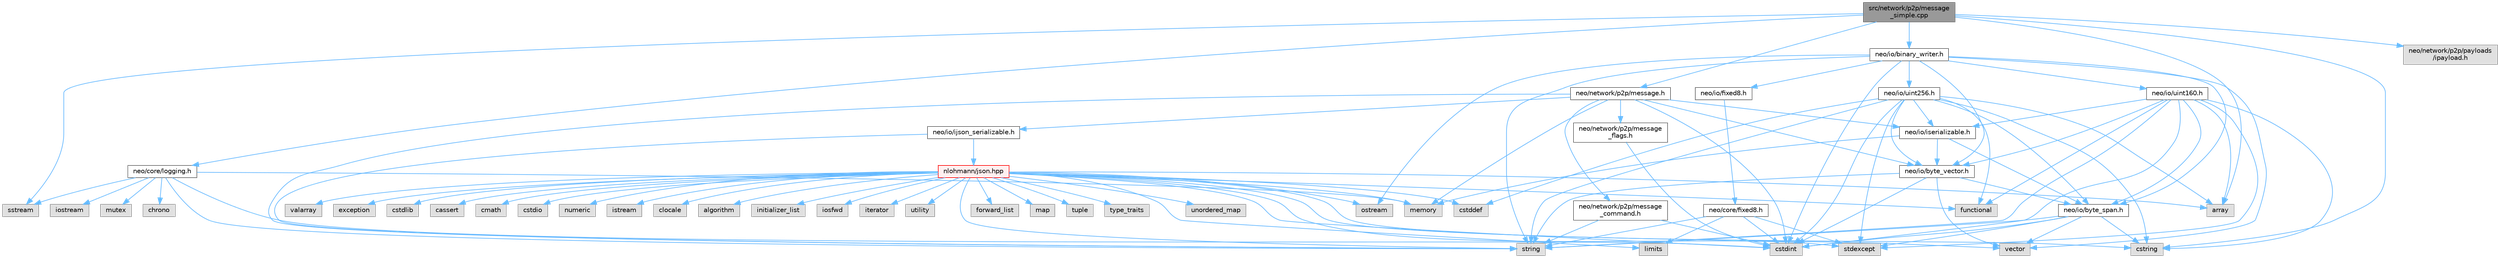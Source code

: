 digraph "src/network/p2p/message_simple.cpp"
{
 // LATEX_PDF_SIZE
  bgcolor="transparent";
  edge [fontname=Helvetica,fontsize=10,labelfontname=Helvetica,labelfontsize=10];
  node [fontname=Helvetica,fontsize=10,shape=box,height=0.2,width=0.4];
  Node1 [id="Node000001",label="src/network/p2p/message\l_simple.cpp",height=0.2,width=0.4,color="gray40", fillcolor="grey60", style="filled", fontcolor="black",tooltip=" "];
  Node1 -> Node2 [id="edge103_Node000001_Node000002",color="steelblue1",style="solid",tooltip=" "];
  Node2 [id="Node000002",label="neo/core/logging.h",height=0.2,width=0.4,color="grey40", fillcolor="white", style="filled",URL="$core_2logging_8h.html",tooltip=" "];
  Node2 -> Node3 [id="edge104_Node000002_Node000003",color="steelblue1",style="solid",tooltip=" "];
  Node3 [id="Node000003",label="chrono",height=0.2,width=0.4,color="grey60", fillcolor="#E0E0E0", style="filled",tooltip=" "];
  Node2 -> Node4 [id="edge105_Node000002_Node000004",color="steelblue1",style="solid",tooltip=" "];
  Node4 [id="Node000004",label="cstdint",height=0.2,width=0.4,color="grey60", fillcolor="#E0E0E0", style="filled",tooltip=" "];
  Node2 -> Node5 [id="edge106_Node000002_Node000005",color="steelblue1",style="solid",tooltip=" "];
  Node5 [id="Node000005",label="memory",height=0.2,width=0.4,color="grey60", fillcolor="#E0E0E0", style="filled",tooltip=" "];
  Node2 -> Node6 [id="edge107_Node000002_Node000006",color="steelblue1",style="solid",tooltip=" "];
  Node6 [id="Node000006",label="sstream",height=0.2,width=0.4,color="grey60", fillcolor="#E0E0E0", style="filled",tooltip=" "];
  Node2 -> Node7 [id="edge108_Node000002_Node000007",color="steelblue1",style="solid",tooltip=" "];
  Node7 [id="Node000007",label="string",height=0.2,width=0.4,color="grey60", fillcolor="#E0E0E0", style="filled",tooltip=" "];
  Node2 -> Node8 [id="edge109_Node000002_Node000008",color="steelblue1",style="solid",tooltip=" "];
  Node8 [id="Node000008",label="iostream",height=0.2,width=0.4,color="grey60", fillcolor="#E0E0E0", style="filled",tooltip=" "];
  Node2 -> Node9 [id="edge110_Node000002_Node000009",color="steelblue1",style="solid",tooltip=" "];
  Node9 [id="Node000009",label="mutex",height=0.2,width=0.4,color="grey60", fillcolor="#E0E0E0", style="filled",tooltip=" "];
  Node1 -> Node10 [id="edge111_Node000001_Node000010",color="steelblue1",style="solid",tooltip=" "];
  Node10 [id="Node000010",label="neo/io/binary_writer.h",height=0.2,width=0.4,color="grey40", fillcolor="white", style="filled",URL="$binary__writer_8h.html",tooltip=" "];
  Node10 -> Node11 [id="edge112_Node000010_Node000011",color="steelblue1",style="solid",tooltip=" "];
  Node11 [id="Node000011",label="neo/io/byte_span.h",height=0.2,width=0.4,color="grey40", fillcolor="white", style="filled",URL="$io_2byte__span_8h.html",tooltip=" "];
  Node11 -> Node4 [id="edge113_Node000011_Node000004",color="steelblue1",style="solid",tooltip=" "];
  Node11 -> Node12 [id="edge114_Node000011_Node000012",color="steelblue1",style="solid",tooltip=" "];
  Node12 [id="Node000012",label="cstring",height=0.2,width=0.4,color="grey60", fillcolor="#E0E0E0", style="filled",tooltip=" "];
  Node11 -> Node13 [id="edge115_Node000011_Node000013",color="steelblue1",style="solid",tooltip=" "];
  Node13 [id="Node000013",label="stdexcept",height=0.2,width=0.4,color="grey60", fillcolor="#E0E0E0", style="filled",tooltip=" "];
  Node11 -> Node7 [id="edge116_Node000011_Node000007",color="steelblue1",style="solid",tooltip=" "];
  Node11 -> Node14 [id="edge117_Node000011_Node000014",color="steelblue1",style="solid",tooltip=" "];
  Node14 [id="Node000014",label="vector",height=0.2,width=0.4,color="grey60", fillcolor="#E0E0E0", style="filled",tooltip=" "];
  Node10 -> Node15 [id="edge118_Node000010_Node000015",color="steelblue1",style="solid",tooltip=" "];
  Node15 [id="Node000015",label="neo/io/byte_vector.h",height=0.2,width=0.4,color="grey40", fillcolor="white", style="filled",URL="$io_2byte__vector_8h.html",tooltip=" "];
  Node15 -> Node11 [id="edge119_Node000015_Node000011",color="steelblue1",style="solid",tooltip=" "];
  Node15 -> Node4 [id="edge120_Node000015_Node000004",color="steelblue1",style="solid",tooltip=" "];
  Node15 -> Node7 [id="edge121_Node000015_Node000007",color="steelblue1",style="solid",tooltip=" "];
  Node15 -> Node14 [id="edge122_Node000015_Node000014",color="steelblue1",style="solid",tooltip=" "];
  Node10 -> Node16 [id="edge123_Node000010_Node000016",color="steelblue1",style="solid",tooltip=" "];
  Node16 [id="Node000016",label="neo/io/fixed8.h",height=0.2,width=0.4,color="grey40", fillcolor="white", style="filled",URL="$io_2fixed8_8h.html",tooltip=" "];
  Node16 -> Node17 [id="edge124_Node000016_Node000017",color="steelblue1",style="solid",tooltip=" "];
  Node17 [id="Node000017",label="neo/core/fixed8.h",height=0.2,width=0.4,color="grey40", fillcolor="white", style="filled",URL="$core_2fixed8_8h.html",tooltip=" "];
  Node17 -> Node4 [id="edge125_Node000017_Node000004",color="steelblue1",style="solid",tooltip=" "];
  Node17 -> Node18 [id="edge126_Node000017_Node000018",color="steelblue1",style="solid",tooltip=" "];
  Node18 [id="Node000018",label="limits",height=0.2,width=0.4,color="grey60", fillcolor="#E0E0E0", style="filled",tooltip=" "];
  Node17 -> Node13 [id="edge127_Node000017_Node000013",color="steelblue1",style="solid",tooltip=" "];
  Node17 -> Node7 [id="edge128_Node000017_Node000007",color="steelblue1",style="solid",tooltip=" "];
  Node10 -> Node19 [id="edge129_Node000010_Node000019",color="steelblue1",style="solid",tooltip=" "];
  Node19 [id="Node000019",label="neo/io/uint160.h",height=0.2,width=0.4,color="grey40", fillcolor="white", style="filled",URL="$uint160_8h.html",tooltip=" "];
  Node19 -> Node11 [id="edge130_Node000019_Node000011",color="steelblue1",style="solid",tooltip=" "];
  Node19 -> Node15 [id="edge131_Node000019_Node000015",color="steelblue1",style="solid",tooltip=" "];
  Node19 -> Node20 [id="edge132_Node000019_Node000020",color="steelblue1",style="solid",tooltip=" "];
  Node20 [id="Node000020",label="neo/io/iserializable.h",height=0.2,width=0.4,color="grey40", fillcolor="white", style="filled",URL="$iserializable_8h.html",tooltip=" "];
  Node20 -> Node11 [id="edge133_Node000020_Node000011",color="steelblue1",style="solid",tooltip=" "];
  Node20 -> Node15 [id="edge134_Node000020_Node000015",color="steelblue1",style="solid",tooltip=" "];
  Node20 -> Node5 [id="edge135_Node000020_Node000005",color="steelblue1",style="solid",tooltip=" "];
  Node19 -> Node21 [id="edge136_Node000019_Node000021",color="steelblue1",style="solid",tooltip=" "];
  Node21 [id="Node000021",label="array",height=0.2,width=0.4,color="grey60", fillcolor="#E0E0E0", style="filled",tooltip=" "];
  Node19 -> Node4 [id="edge137_Node000019_Node000004",color="steelblue1",style="solid",tooltip=" "];
  Node19 -> Node12 [id="edge138_Node000019_Node000012",color="steelblue1",style="solid",tooltip=" "];
  Node19 -> Node22 [id="edge139_Node000019_Node000022",color="steelblue1",style="solid",tooltip=" "];
  Node22 [id="Node000022",label="functional",height=0.2,width=0.4,color="grey60", fillcolor="#E0E0E0", style="filled",tooltip=" "];
  Node19 -> Node13 [id="edge140_Node000019_Node000013",color="steelblue1",style="solid",tooltip=" "];
  Node19 -> Node7 [id="edge141_Node000019_Node000007",color="steelblue1",style="solid",tooltip=" "];
  Node10 -> Node23 [id="edge142_Node000010_Node000023",color="steelblue1",style="solid",tooltip=" "];
  Node23 [id="Node000023",label="neo/io/uint256.h",height=0.2,width=0.4,color="grey40", fillcolor="white", style="filled",URL="$uint256_8h.html",tooltip=" "];
  Node23 -> Node11 [id="edge143_Node000023_Node000011",color="steelblue1",style="solid",tooltip=" "];
  Node23 -> Node15 [id="edge144_Node000023_Node000015",color="steelblue1",style="solid",tooltip=" "];
  Node23 -> Node20 [id="edge145_Node000023_Node000020",color="steelblue1",style="solid",tooltip=" "];
  Node23 -> Node21 [id="edge146_Node000023_Node000021",color="steelblue1",style="solid",tooltip=" "];
  Node23 -> Node24 [id="edge147_Node000023_Node000024",color="steelblue1",style="solid",tooltip=" "];
  Node24 [id="Node000024",label="cstddef",height=0.2,width=0.4,color="grey60", fillcolor="#E0E0E0", style="filled",tooltip=" "];
  Node23 -> Node4 [id="edge148_Node000023_Node000004",color="steelblue1",style="solid",tooltip=" "];
  Node23 -> Node12 [id="edge149_Node000023_Node000012",color="steelblue1",style="solid",tooltip=" "];
  Node23 -> Node22 [id="edge150_Node000023_Node000022",color="steelblue1",style="solid",tooltip=" "];
  Node23 -> Node13 [id="edge151_Node000023_Node000013",color="steelblue1",style="solid",tooltip=" "];
  Node23 -> Node7 [id="edge152_Node000023_Node000007",color="steelblue1",style="solid",tooltip=" "];
  Node10 -> Node4 [id="edge153_Node000010_Node000004",color="steelblue1",style="solid",tooltip=" "];
  Node10 -> Node25 [id="edge154_Node000010_Node000025",color="steelblue1",style="solid",tooltip=" "];
  Node25 [id="Node000025",label="ostream",height=0.2,width=0.4,color="grey60", fillcolor="#E0E0E0", style="filled",tooltip=" "];
  Node10 -> Node7 [id="edge155_Node000010_Node000007",color="steelblue1",style="solid",tooltip=" "];
  Node10 -> Node14 [id="edge156_Node000010_Node000014",color="steelblue1",style="solid",tooltip=" "];
  Node1 -> Node26 [id="edge157_Node000001_Node000026",color="steelblue1",style="solid",tooltip=" "];
  Node26 [id="Node000026",label="neo/network/p2p/message.h",height=0.2,width=0.4,color="grey40", fillcolor="white", style="filled",URL="$message_8h.html",tooltip=" "];
  Node26 -> Node15 [id="edge158_Node000026_Node000015",color="steelblue1",style="solid",tooltip=" "];
  Node26 -> Node27 [id="edge159_Node000026_Node000027",color="steelblue1",style="solid",tooltip=" "];
  Node27 [id="Node000027",label="neo/io/ijson_serializable.h",height=0.2,width=0.4,color="grey40", fillcolor="white", style="filled",URL="$ijson__serializable_8h.html",tooltip=" "];
  Node27 -> Node28 [id="edge160_Node000027_Node000028",color="steelblue1",style="solid",tooltip=" "];
  Node28 [id="Node000028",label="nlohmann/json.hpp",height=0.2,width=0.4,color="red", fillcolor="#FFF0F0", style="filled",URL="$json_8hpp.html",tooltip=" "];
  Node28 -> Node29 [id="edge161_Node000028_Node000029",color="steelblue1",style="solid",tooltip=" "];
  Node29 [id="Node000029",label="algorithm",height=0.2,width=0.4,color="grey60", fillcolor="#E0E0E0", style="filled",tooltip=" "];
  Node28 -> Node24 [id="edge162_Node000028_Node000024",color="steelblue1",style="solid",tooltip=" "];
  Node28 -> Node22 [id="edge163_Node000028_Node000022",color="steelblue1",style="solid",tooltip=" "];
  Node28 -> Node30 [id="edge164_Node000028_Node000030",color="steelblue1",style="solid",tooltip=" "];
  Node30 [id="Node000030",label="initializer_list",height=0.2,width=0.4,color="grey60", fillcolor="#E0E0E0", style="filled",tooltip=" "];
  Node28 -> Node31 [id="edge165_Node000028_Node000031",color="steelblue1",style="solid",tooltip=" "];
  Node31 [id="Node000031",label="iosfwd",height=0.2,width=0.4,color="grey60", fillcolor="#E0E0E0", style="filled",tooltip=" "];
  Node28 -> Node32 [id="edge166_Node000028_Node000032",color="steelblue1",style="solid",tooltip=" "];
  Node32 [id="Node000032",label="iterator",height=0.2,width=0.4,color="grey60", fillcolor="#E0E0E0", style="filled",tooltip=" "];
  Node28 -> Node5 [id="edge167_Node000028_Node000005",color="steelblue1",style="solid",tooltip=" "];
  Node28 -> Node7 [id="edge168_Node000028_Node000007",color="steelblue1",style="solid",tooltip=" "];
  Node28 -> Node33 [id="edge169_Node000028_Node000033",color="steelblue1",style="solid",tooltip=" "];
  Node33 [id="Node000033",label="utility",height=0.2,width=0.4,color="grey60", fillcolor="#E0E0E0", style="filled",tooltip=" "];
  Node28 -> Node14 [id="edge170_Node000028_Node000014",color="steelblue1",style="solid",tooltip=" "];
  Node28 -> Node21 [id="edge171_Node000028_Node000021",color="steelblue1",style="solid",tooltip=" "];
  Node28 -> Node34 [id="edge172_Node000028_Node000034",color="steelblue1",style="solid",tooltip=" "];
  Node34 [id="Node000034",label="forward_list",height=0.2,width=0.4,color="grey60", fillcolor="#E0E0E0", style="filled",tooltip=" "];
  Node28 -> Node35 [id="edge173_Node000028_Node000035",color="steelblue1",style="solid",tooltip=" "];
  Node35 [id="Node000035",label="map",height=0.2,width=0.4,color="grey60", fillcolor="#E0E0E0", style="filled",tooltip=" "];
  Node28 -> Node36 [id="edge174_Node000028_Node000036",color="steelblue1",style="solid",tooltip=" "];
  Node36 [id="Node000036",label="tuple",height=0.2,width=0.4,color="grey60", fillcolor="#E0E0E0", style="filled",tooltip=" "];
  Node28 -> Node37 [id="edge175_Node000028_Node000037",color="steelblue1",style="solid",tooltip=" "];
  Node37 [id="Node000037",label="type_traits",height=0.2,width=0.4,color="grey60", fillcolor="#E0E0E0", style="filled",tooltip=" "];
  Node28 -> Node38 [id="edge176_Node000028_Node000038",color="steelblue1",style="solid",tooltip=" "];
  Node38 [id="Node000038",label="unordered_map",height=0.2,width=0.4,color="grey60", fillcolor="#E0E0E0", style="filled",tooltip=" "];
  Node28 -> Node39 [id="edge177_Node000028_Node000039",color="steelblue1",style="solid",tooltip=" "];
  Node39 [id="Node000039",label="valarray",height=0.2,width=0.4,color="grey60", fillcolor="#E0E0E0", style="filled",tooltip=" "];
  Node28 -> Node40 [id="edge178_Node000028_Node000040",color="steelblue1",style="solid",tooltip=" "];
  Node40 [id="Node000040",label="exception",height=0.2,width=0.4,color="grey60", fillcolor="#E0E0E0", style="filled",tooltip=" "];
  Node28 -> Node13 [id="edge179_Node000028_Node000013",color="steelblue1",style="solid",tooltip=" "];
  Node28 -> Node4 [id="edge180_Node000028_Node000004",color="steelblue1",style="solid",tooltip=" "];
  Node28 -> Node41 [id="edge181_Node000028_Node000041",color="steelblue1",style="solid",tooltip=" "];
  Node41 [id="Node000041",label="cstdlib",height=0.2,width=0.4,color="grey60", fillcolor="#E0E0E0", style="filled",tooltip=" "];
  Node28 -> Node42 [id="edge182_Node000028_Node000042",color="steelblue1",style="solid",tooltip=" "];
  Node42 [id="Node000042",label="cassert",height=0.2,width=0.4,color="grey60", fillcolor="#E0E0E0", style="filled",tooltip=" "];
  Node28 -> Node18 [id="edge183_Node000028_Node000018",color="steelblue1",style="solid",tooltip=" "];
  Node28 -> Node12 [id="edge184_Node000028_Node000012",color="steelblue1",style="solid",tooltip=" "];
  Node28 -> Node43 [id="edge185_Node000028_Node000043",color="steelblue1",style="solid",tooltip=" "];
  Node43 [id="Node000043",label="cmath",height=0.2,width=0.4,color="grey60", fillcolor="#E0E0E0", style="filled",tooltip=" "];
  Node28 -> Node44 [id="edge186_Node000028_Node000044",color="steelblue1",style="solid",tooltip=" "];
  Node44 [id="Node000044",label="cstdio",height=0.2,width=0.4,color="grey60", fillcolor="#E0E0E0", style="filled",tooltip=" "];
  Node28 -> Node45 [id="edge187_Node000028_Node000045",color="steelblue1",style="solid",tooltip=" "];
  Node45 [id="Node000045",label="numeric",height=0.2,width=0.4,color="grey60", fillcolor="#E0E0E0", style="filled",tooltip=" "];
  Node28 -> Node46 [id="edge188_Node000028_Node000046",color="steelblue1",style="solid",tooltip=" "];
  Node46 [id="Node000046",label="istream",height=0.2,width=0.4,color="grey60", fillcolor="#E0E0E0", style="filled",tooltip=" "];
  Node28 -> Node47 [id="edge189_Node000028_Node000047",color="steelblue1",style="solid",tooltip=" "];
  Node47 [id="Node000047",label="clocale",height=0.2,width=0.4,color="grey60", fillcolor="#E0E0E0", style="filled",tooltip=" "];
  Node28 -> Node25 [id="edge190_Node000028_Node000025",color="steelblue1",style="solid",tooltip=" "];
  Node27 -> Node7 [id="edge191_Node000027_Node000007",color="steelblue1",style="solid",tooltip=" "];
  Node26 -> Node20 [id="edge192_Node000026_Node000020",color="steelblue1",style="solid",tooltip=" "];
  Node26 -> Node52 [id="edge193_Node000026_Node000052",color="steelblue1",style="solid",tooltip=" "];
  Node52 [id="Node000052",label="neo/network/p2p/message\l_command.h",height=0.2,width=0.4,color="grey40", fillcolor="white", style="filled",URL="$p2p_2message__command_8h.html",tooltip=" "];
  Node52 -> Node4 [id="edge194_Node000052_Node000004",color="steelblue1",style="solid",tooltip=" "];
  Node52 -> Node7 [id="edge195_Node000052_Node000007",color="steelblue1",style="solid",tooltip=" "];
  Node26 -> Node53 [id="edge196_Node000026_Node000053",color="steelblue1",style="solid",tooltip=" "];
  Node53 [id="Node000053",label="neo/network/p2p/message\l_flags.h",height=0.2,width=0.4,color="grey40", fillcolor="white", style="filled",URL="$p2p_2message__flags_8h.html",tooltip=" "];
  Node53 -> Node4 [id="edge197_Node000053_Node000004",color="steelblue1",style="solid",tooltip=" "];
  Node26 -> Node4 [id="edge198_Node000026_Node000004",color="steelblue1",style="solid",tooltip=" "];
  Node26 -> Node5 [id="edge199_Node000026_Node000005",color="steelblue1",style="solid",tooltip=" "];
  Node26 -> Node7 [id="edge200_Node000026_Node000007",color="steelblue1",style="solid",tooltip=" "];
  Node1 -> Node54 [id="edge201_Node000001_Node000054",color="steelblue1",style="solid",tooltip=" "];
  Node54 [id="Node000054",label="neo/network/p2p/payloads\l/ipayload.h",height=0.2,width=0.4,color="grey60", fillcolor="#E0E0E0", style="filled",tooltip=" "];
  Node1 -> Node21 [id="edge202_Node000001_Node000021",color="steelblue1",style="solid",tooltip=" "];
  Node1 -> Node12 [id="edge203_Node000001_Node000012",color="steelblue1",style="solid",tooltip=" "];
  Node1 -> Node6 [id="edge204_Node000001_Node000006",color="steelblue1",style="solid",tooltip=" "];
}
